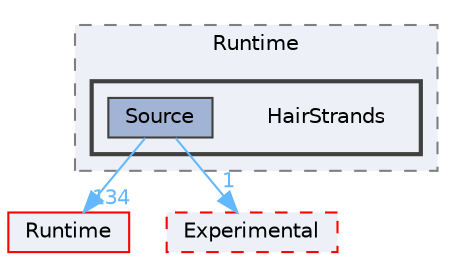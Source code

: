 digraph "HairStrands"
{
 // INTERACTIVE_SVG=YES
 // LATEX_PDF_SIZE
  bgcolor="transparent";
  edge [fontname=Helvetica,fontsize=10,labelfontname=Helvetica,labelfontsize=10];
  node [fontname=Helvetica,fontsize=10,shape=box,height=0.2,width=0.4];
  compound=true
  subgraph clusterdir_a60e1ce30f7313164a0e11a69cddad56 {
    graph [ bgcolor="#edf0f7", pencolor="grey50", label="Runtime", fontname=Helvetica,fontsize=10 style="filled,dashed", URL="dir_a60e1ce30f7313164a0e11a69cddad56.html",tooltip=""]
  subgraph clusterdir_8a1da572558d2297ef4013536a7c6e92 {
    graph [ bgcolor="#edf0f7", pencolor="grey25", label="", fontname=Helvetica,fontsize=10 style="filled,bold", URL="dir_8a1da572558d2297ef4013536a7c6e92.html",tooltip=""]
    dir_8a1da572558d2297ef4013536a7c6e92 [shape=plaintext, label="HairStrands"];
  dir_d641313d15cfbf6d0c23e12ff13d3b12 [label="Source", fillcolor="#a2b4d6", color="grey25", style="filled", URL="dir_d641313d15cfbf6d0c23e12ff13d3b12.html",tooltip=""];
  }
  }
  dir_7536b172fbd480bfd146a1b1acd6856b [label="Runtime", fillcolor="#edf0f7", color="red", style="filled", URL="dir_7536b172fbd480bfd146a1b1acd6856b.html",tooltip=""];
  dir_6e0c5d987c338b0072956bd3eccf79be [label="Experimental", fillcolor="#edf0f7", color="red", style="filled,dashed", URL="dir_6e0c5d987c338b0072956bd3eccf79be.html",tooltip=""];
  dir_d641313d15cfbf6d0c23e12ff13d3b12->dir_6e0c5d987c338b0072956bd3eccf79be [headlabel="1", labeldistance=1.5 headhref="dir_001106_000379.html" href="dir_001106_000379.html" color="steelblue1" fontcolor="steelblue1"];
  dir_d641313d15cfbf6d0c23e12ff13d3b12->dir_7536b172fbd480bfd146a1b1acd6856b [headlabel="134", labeldistance=1.5 headhref="dir_001106_000984.html" href="dir_001106_000984.html" color="steelblue1" fontcolor="steelblue1"];
}
